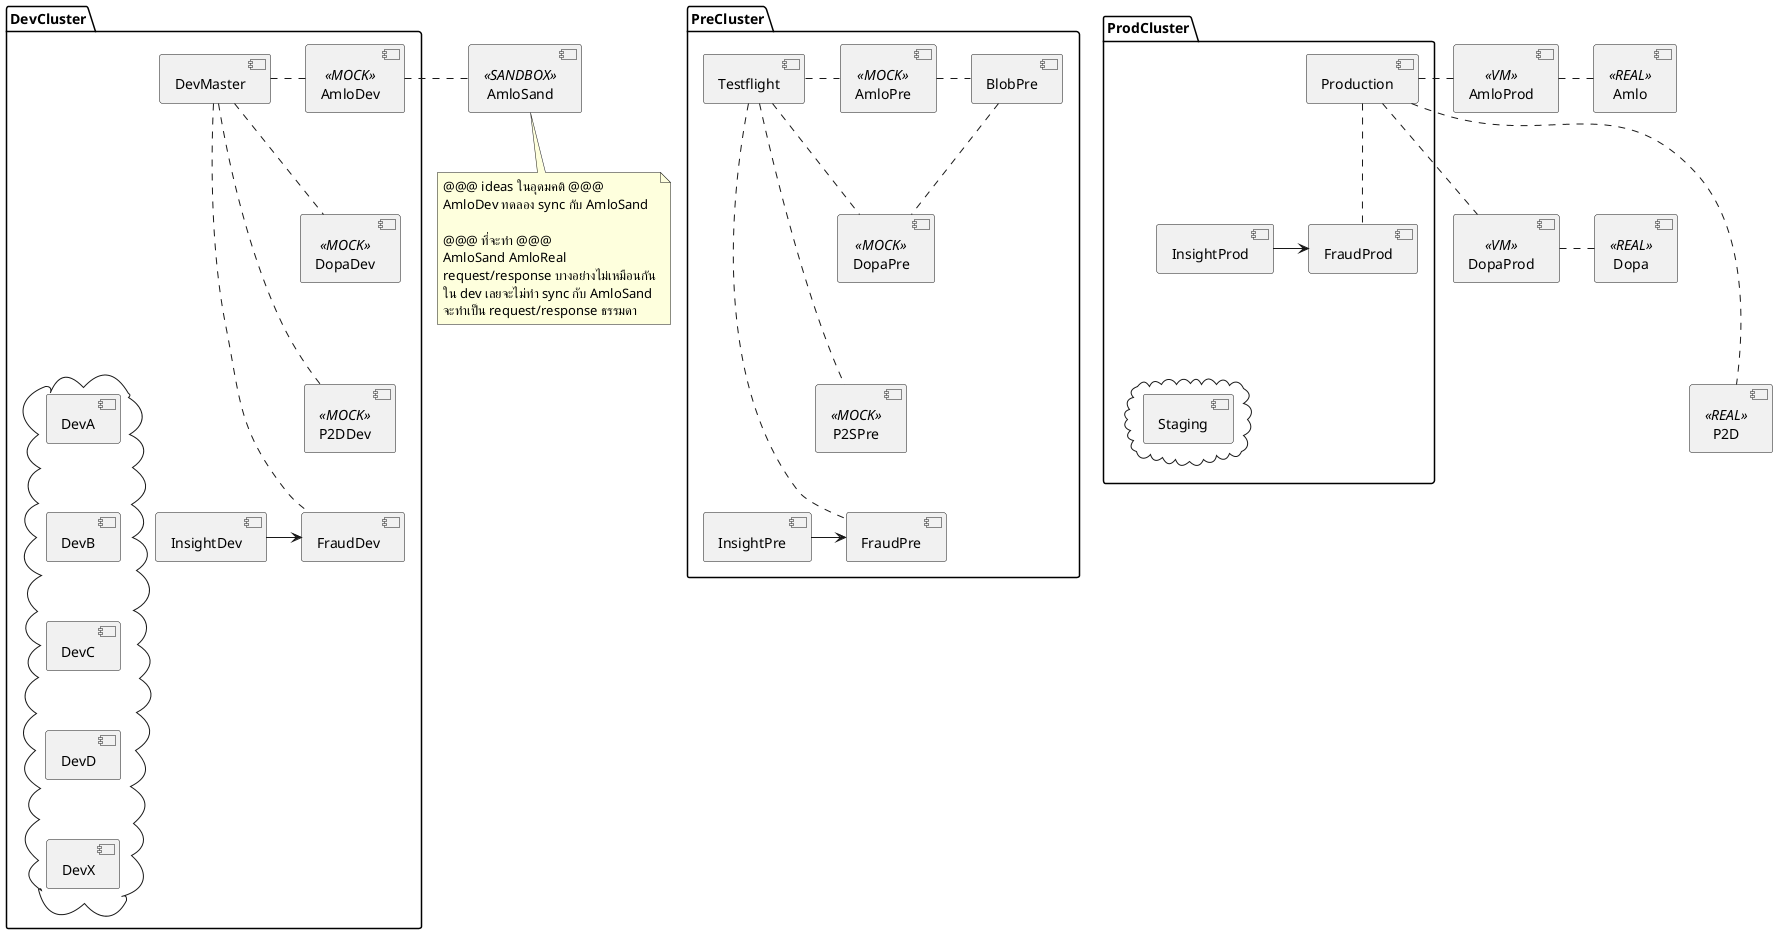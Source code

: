 @startuml dev-and-prod

[AmloSand] <<SANDBOX>>
note bottom of [AmloSand]
@@@ ideas ในอุดมคติ @@@
AmloDev ทดลอง sync กับ AmloSand

@@@ ที่จะทำ @@@
AmloSand AmloReal
request/response บางอย่างไม่เหมือนกัน
ใน dev เลยจะไม่ทำ sync กับ AmloSand
จะทำเป็น request/response ธรรมดา
end note

package DevCluster {
    cloud {
        [DevA]
        [DevB]
        [DevC]
        [DevD]
        [DevX]
    }
    [DevMaster]

    [AmloDev] <<MOCK>>
    [DopaDev] <<MOCK>>
    [P2DDev] <<MOCK>>
    [FraudDev]
    [InsightDev]

    [DevMaster] .r. [AmloDev]
    [AmloDev] .r. [AmloSand]
    [DevMaster] .r. [DopaDev]
    [DevMaster] .r. [P2DDev]
    [DevMaster] .r. [FraudDev]
    [FraudDev] <-l- [InsightDev]

    [AmloDev] .[hidden]. [DopaDev]
    [DopaDev] .[hidden]. [P2DDev]
    [P2DDev] .[hidden]. [FraudDev]

    [DevMaster] .[hidden].. [DevA]
    [DevA] .[hidden]. [DevB]
    [DevB] .[hidden]. [DevC]
    [DevC] .[hidden]. [DevD]
    [DevD] .[hidden]. [DevX]
    [DevD] .[hidden]. [DevX]
}

package PreCluster {
    [Testflight]

    [AmloPre] <<MOCK>>
    [DopaPre] <<MOCK>>
    [P2SPre] <<MOCK>>
    [BlobPre]
    [FraudPre]
    [InsightPre]

    [Testflight] .r. [AmloPre]
    [AmloPre] .r. [BlobPre]
    [Testflight] .r. [DopaPre]
    [DopaPre] .u. [BlobPre]
    [Testflight] .r. [P2SPre]
    [Testflight] .... [FraudPre]
    [FraudPre] <-l- [InsightPre]

    [AmloPre] .[hidden]. [DopaPre]
    [DopaPre] .[hidden]. [P2SPre]
}

[AmloProd] <<VM>>
[Amlo] <<REAL>>
[DopaProd] <<VM>>
[Dopa] <<REAL>>
[P2D] <<REAL>>

package ProdCluster {
    cloud {
        [Staging]
    }
    [Production]
    [FraudProd]
    [InsightProd]

    [Production] .[hidden].. [Staging]
    [Production] .. [FraudProd]
    [FraudProd] <-l- [InsightProd]
}

[Production] . [AmloProd]
[AmloProd] . [Amlo]
[Production] .. [DopaProd]
[DopaProd] . [Dopa]
[Production] ... [P2D]

@enduml